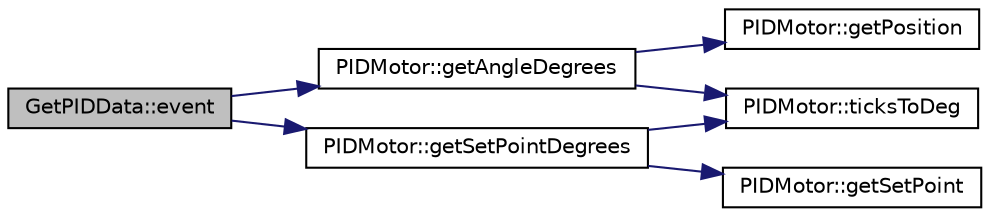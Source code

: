 digraph "GetPIDData::event"
{
  edge [fontname="Helvetica",fontsize="10",labelfontname="Helvetica",labelfontsize="10"];
  node [fontname="Helvetica",fontsize="10",shape=record];
  rankdir="LR";
  Node2 [label="GetPIDData::event",height=0.2,width=0.4,color="black", fillcolor="grey75", style="filled", fontcolor="black"];
  Node2 -> Node3 [color="midnightblue",fontsize="10",style="solid",fontname="Helvetica"];
  Node3 [label="PIDMotor::getAngleDegrees",height=0.2,width=0.4,color="black", fillcolor="white", style="filled",URL="$classPIDMotor.html#a30fafa2f674001af8bf25d771532620b"];
  Node3 -> Node4 [color="midnightblue",fontsize="10",style="solid",fontname="Helvetica"];
  Node4 [label="PIDMotor::getPosition",height=0.2,width=0.4,color="black", fillcolor="white", style="filled",URL="$classPIDMotor.html#a804fb78d6d87e55d96d4b798935c8809"];
  Node3 -> Node5 [color="midnightblue",fontsize="10",style="solid",fontname="Helvetica"];
  Node5 [label="PIDMotor::ticksToDeg",height=0.2,width=0.4,color="black", fillcolor="white", style="filled",URL="$classPIDMotor.html#a292e9bc7f736e94ee0df376a08efae33"];
  Node2 -> Node6 [color="midnightblue",fontsize="10",style="solid",fontname="Helvetica"];
  Node6 [label="PIDMotor::getSetPointDegrees",height=0.2,width=0.4,color="black", fillcolor="white", style="filled",URL="$classPIDMotor.html#a3c8496df466934c31b344bd342621d6d"];
  Node6 -> Node7 [color="midnightblue",fontsize="10",style="solid",fontname="Helvetica"];
  Node7 [label="PIDMotor::getSetPoint",height=0.2,width=0.4,color="black", fillcolor="white", style="filled",URL="$classPIDMotor.html#ab4fc140e1212fa3c192feca5bcbd7acc"];
  Node6 -> Node5 [color="midnightblue",fontsize="10",style="solid",fontname="Helvetica"];
}
